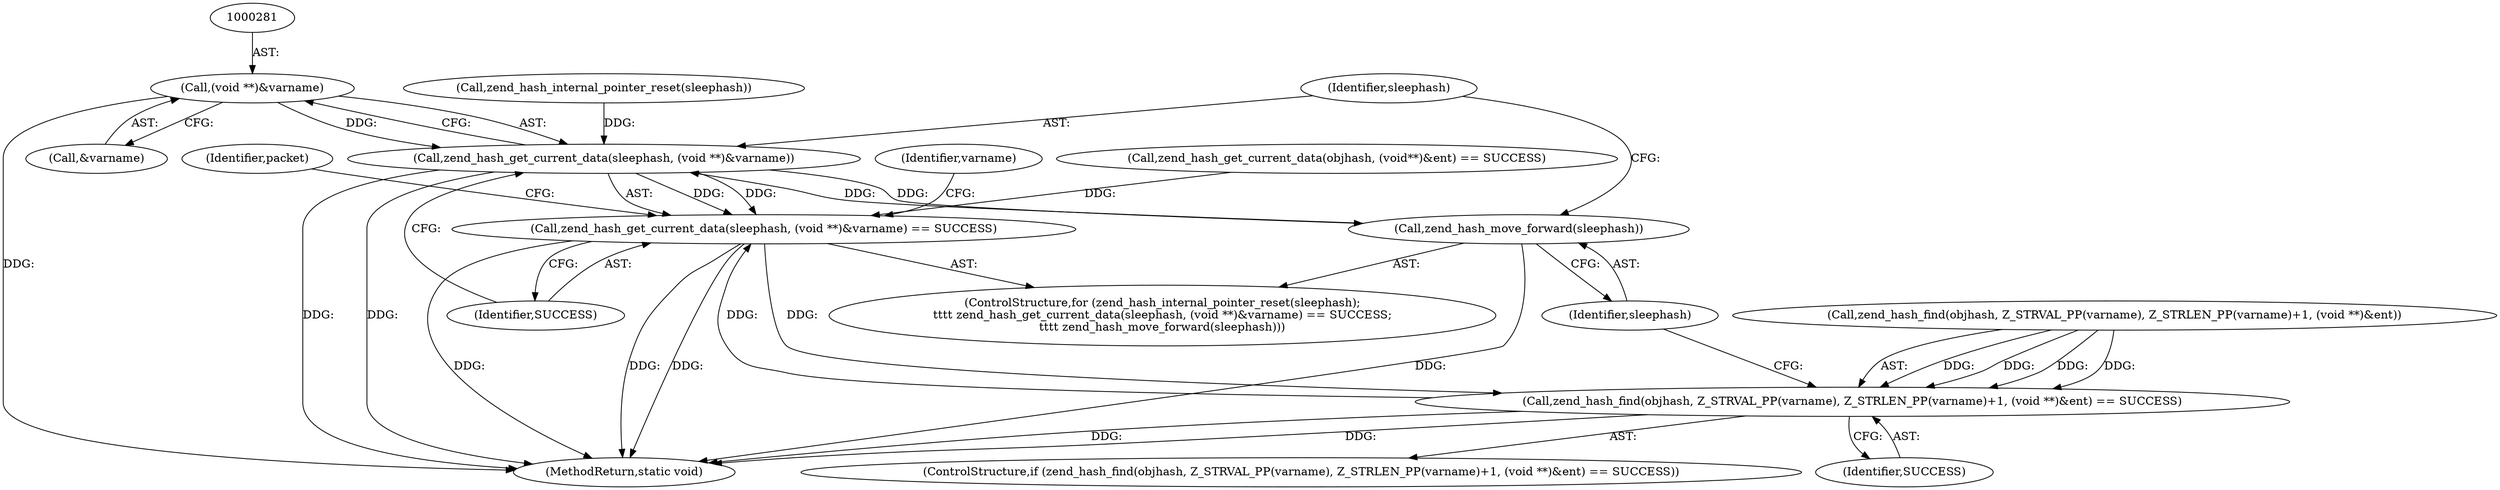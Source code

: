 digraph "0_php-src_6045de69c7dedcba3eadf7c4bba424b19c81d00d_1@pointer" {
"1000280" [label="(Call,(void **)&varname)"];
"1000278" [label="(Call,zend_hash_get_current_data(sleephash, (void **)&varname))"];
"1000277" [label="(Call,zend_hash_get_current_data(sleephash, (void **)&varname) == SUCCESS)"];
"1000296" [label="(Call,zend_hash_find(objhash, Z_STRVAL_PP(varname), Z_STRLEN_PP(varname)+1, (void **)&ent) == SUCCESS)"];
"1000285" [label="(Call,zend_hash_move_forward(sleephash))"];
"1000275" [label="(Call,zend_hash_internal_pointer_reset(sleephash))"];
"1000309" [label="(Identifier,SUCCESS)"];
"1000278" [label="(Call,zend_hash_get_current_data(sleephash, (void **)&varname))"];
"1000312" [label="(Identifier,packet)"];
"1000279" [label="(Identifier,sleephash)"];
"1000284" [label="(Identifier,SUCCESS)"];
"1000277" [label="(Call,zend_hash_get_current_data(sleephash, (void **)&varname) == SUCCESS)"];
"1000296" [label="(Call,zend_hash_find(objhash, Z_STRVAL_PP(varname), Z_STRLEN_PP(varname)+1, (void **)&ent) == SUCCESS)"];
"1000295" [label="(ControlStructure,if (zend_hash_find(objhash, Z_STRVAL_PP(varname), Z_STRLEN_PP(varname)+1, (void **)&ent) == SUCCESS))"];
"1000291" [label="(Identifier,varname)"];
"1000282" [label="(Call,&varname)"];
"1000280" [label="(Call,(void **)&varname)"];
"1000297" [label="(Call,zend_hash_find(objhash, Z_STRVAL_PP(varname), Z_STRLEN_PP(varname)+1, (void **)&ent))"];
"1000286" [label="(Identifier,sleephash)"];
"1000274" [label="(ControlStructure,for (zend_hash_internal_pointer_reset(sleephash);\n\t\t\t\t zend_hash_get_current_data(sleephash, (void **)&varname) == SUCCESS;\n\t\t\t\t zend_hash_move_forward(sleephash)))"];
"1000285" [label="(Call,zend_hash_move_forward(sleephash))"];
"1000175" [label="(Call,zend_hash_get_current_data(objhash, (void**)&ent) == SUCCESS)"];
"1000325" [label="(MethodReturn,static void)"];
"1000280" -> "1000278"  [label="AST: "];
"1000280" -> "1000282"  [label="CFG: "];
"1000281" -> "1000280"  [label="AST: "];
"1000282" -> "1000280"  [label="AST: "];
"1000278" -> "1000280"  [label="CFG: "];
"1000280" -> "1000325"  [label="DDG: "];
"1000280" -> "1000278"  [label="DDG: "];
"1000278" -> "1000277"  [label="AST: "];
"1000279" -> "1000278"  [label="AST: "];
"1000284" -> "1000278"  [label="CFG: "];
"1000278" -> "1000325"  [label="DDG: "];
"1000278" -> "1000325"  [label="DDG: "];
"1000278" -> "1000277"  [label="DDG: "];
"1000278" -> "1000277"  [label="DDG: "];
"1000285" -> "1000278"  [label="DDG: "];
"1000275" -> "1000278"  [label="DDG: "];
"1000278" -> "1000285"  [label="DDG: "];
"1000277" -> "1000274"  [label="AST: "];
"1000277" -> "1000284"  [label="CFG: "];
"1000284" -> "1000277"  [label="AST: "];
"1000291" -> "1000277"  [label="CFG: "];
"1000312" -> "1000277"  [label="CFG: "];
"1000277" -> "1000325"  [label="DDG: "];
"1000277" -> "1000325"  [label="DDG: "];
"1000277" -> "1000325"  [label="DDG: "];
"1000175" -> "1000277"  [label="DDG: "];
"1000296" -> "1000277"  [label="DDG: "];
"1000277" -> "1000296"  [label="DDG: "];
"1000296" -> "1000295"  [label="AST: "];
"1000296" -> "1000309"  [label="CFG: "];
"1000297" -> "1000296"  [label="AST: "];
"1000309" -> "1000296"  [label="AST: "];
"1000286" -> "1000296"  [label="CFG: "];
"1000296" -> "1000325"  [label="DDG: "];
"1000296" -> "1000325"  [label="DDG: "];
"1000297" -> "1000296"  [label="DDG: "];
"1000297" -> "1000296"  [label="DDG: "];
"1000297" -> "1000296"  [label="DDG: "];
"1000297" -> "1000296"  [label="DDG: "];
"1000285" -> "1000274"  [label="AST: "];
"1000285" -> "1000286"  [label="CFG: "];
"1000286" -> "1000285"  [label="AST: "];
"1000279" -> "1000285"  [label="CFG: "];
"1000285" -> "1000325"  [label="DDG: "];
}
